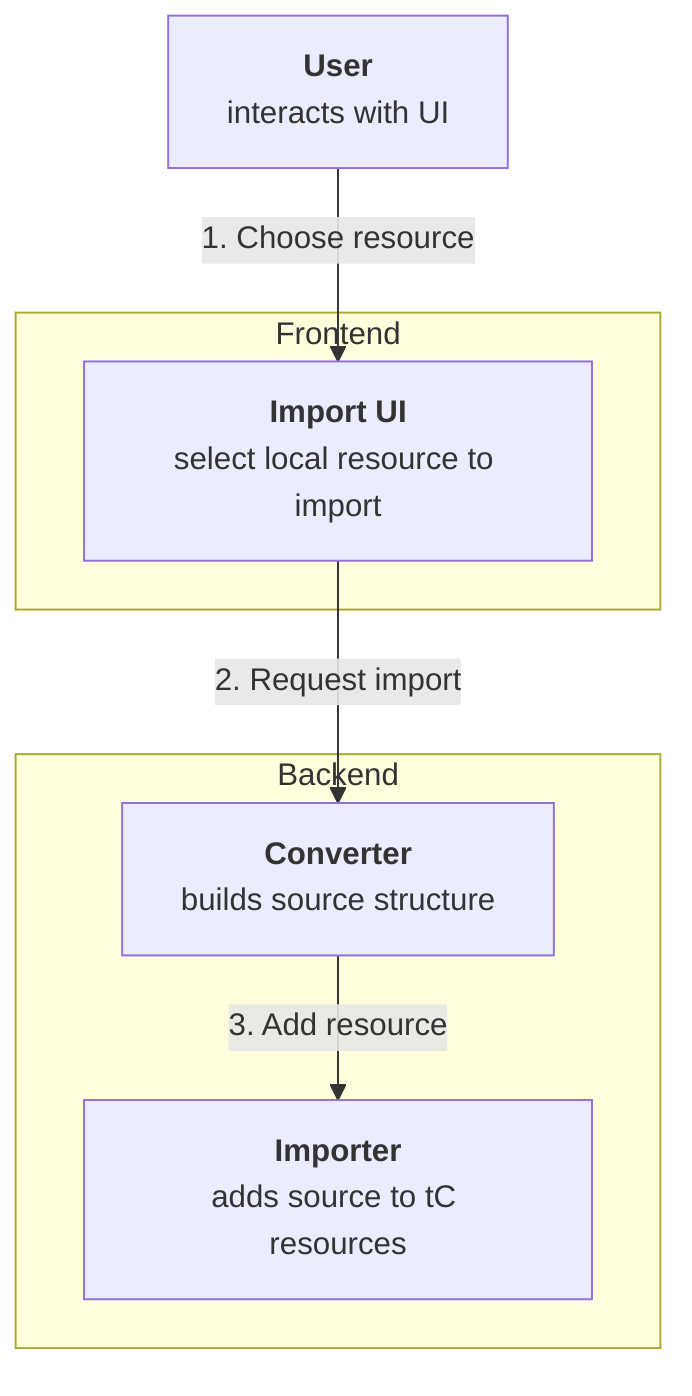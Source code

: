 graph TD
User[<strong>User</strong><br>interacts with UI]
subgraph Frontend
UI[<strong>Import UI</strong><br>select local resource to import]
end
subgraph Backend
Converter[<strong>Converter</strong><br>builds source structure]
Importer[<strong>Importer</strong><br>adds source to tC resources]
end

User --> |1. Choose resource| UI
UI --> |2. Request import| Converter
Converter --> |3. Add resource|Importer